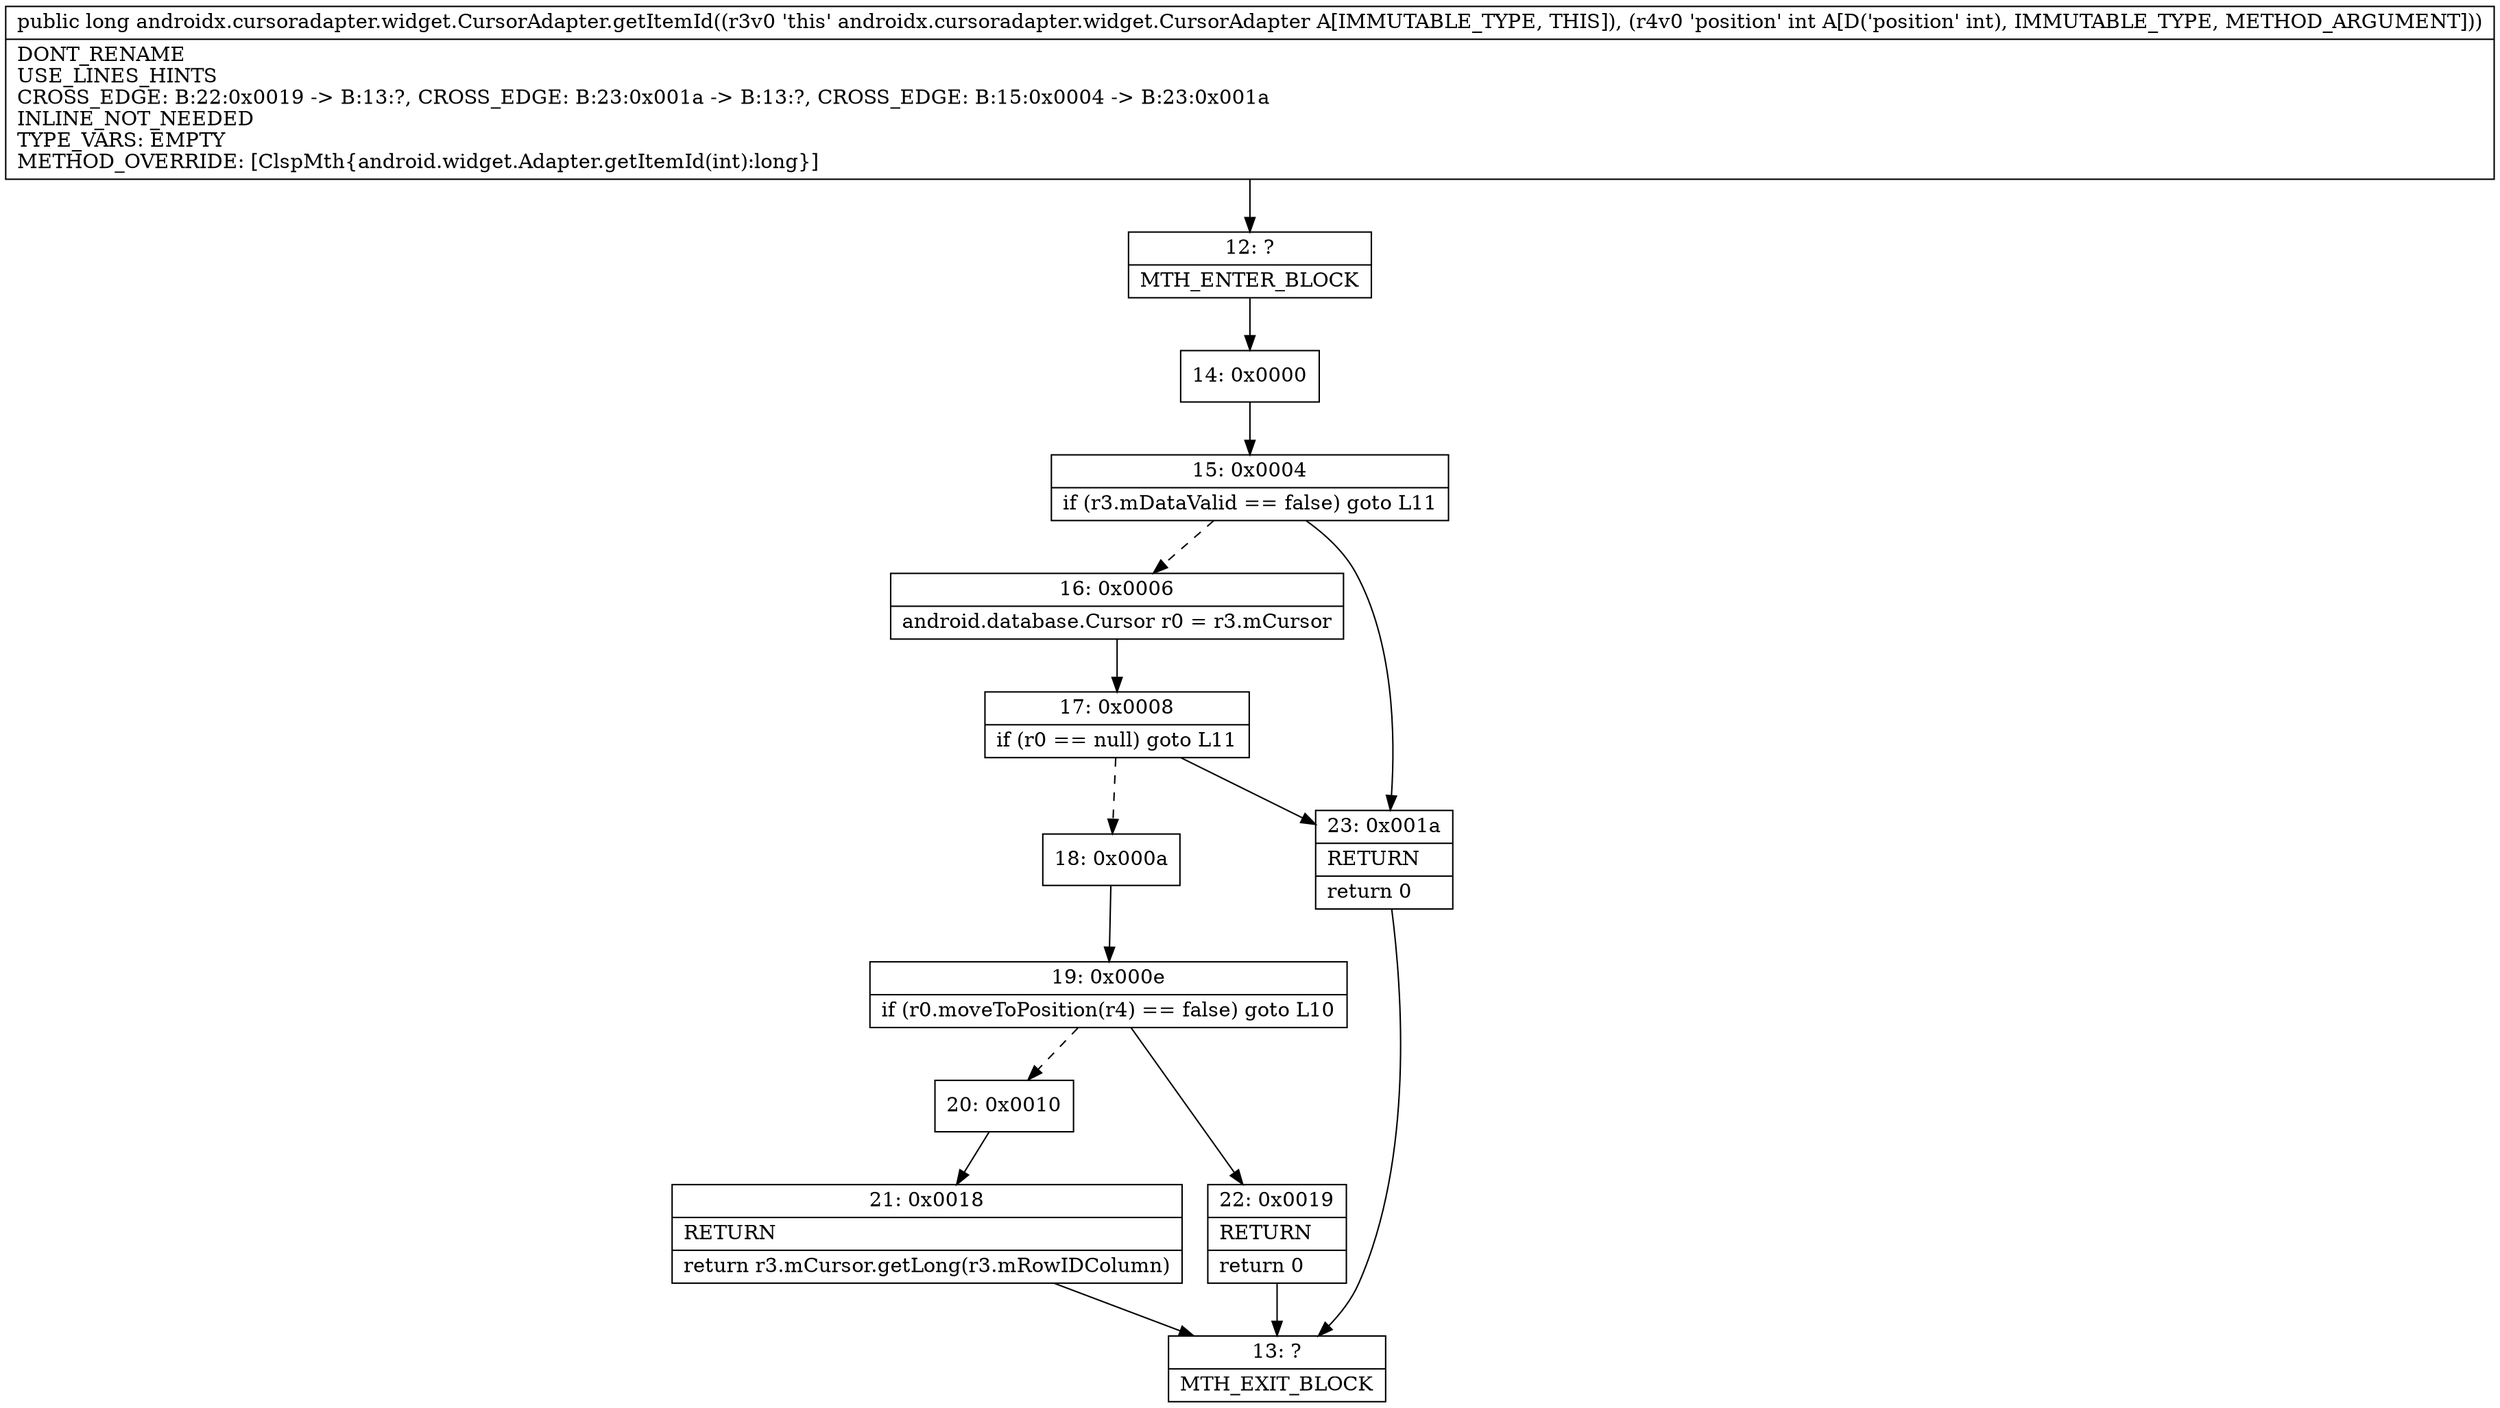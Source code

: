 digraph "CFG forandroidx.cursoradapter.widget.CursorAdapter.getItemId(I)J" {
Node_12 [shape=record,label="{12\:\ ?|MTH_ENTER_BLOCK\l}"];
Node_14 [shape=record,label="{14\:\ 0x0000}"];
Node_15 [shape=record,label="{15\:\ 0x0004|if (r3.mDataValid == false) goto L11\l}"];
Node_16 [shape=record,label="{16\:\ 0x0006|android.database.Cursor r0 = r3.mCursor\l}"];
Node_17 [shape=record,label="{17\:\ 0x0008|if (r0 == null) goto L11\l}"];
Node_18 [shape=record,label="{18\:\ 0x000a}"];
Node_19 [shape=record,label="{19\:\ 0x000e|if (r0.moveToPosition(r4) == false) goto L10\l}"];
Node_20 [shape=record,label="{20\:\ 0x0010}"];
Node_21 [shape=record,label="{21\:\ 0x0018|RETURN\l|return r3.mCursor.getLong(r3.mRowIDColumn)\l}"];
Node_13 [shape=record,label="{13\:\ ?|MTH_EXIT_BLOCK\l}"];
Node_22 [shape=record,label="{22\:\ 0x0019|RETURN\l|return 0\l}"];
Node_23 [shape=record,label="{23\:\ 0x001a|RETURN\l|return 0\l}"];
MethodNode[shape=record,label="{public long androidx.cursoradapter.widget.CursorAdapter.getItemId((r3v0 'this' androidx.cursoradapter.widget.CursorAdapter A[IMMUTABLE_TYPE, THIS]), (r4v0 'position' int A[D('position' int), IMMUTABLE_TYPE, METHOD_ARGUMENT]))  | DONT_RENAME\lUSE_LINES_HINTS\lCROSS_EDGE: B:22:0x0019 \-\> B:13:?, CROSS_EDGE: B:23:0x001a \-\> B:13:?, CROSS_EDGE: B:15:0x0004 \-\> B:23:0x001a\lINLINE_NOT_NEEDED\lTYPE_VARS: EMPTY\lMETHOD_OVERRIDE: [ClspMth\{android.widget.Adapter.getItemId(int):long\}]\l}"];
MethodNode -> Node_12;Node_12 -> Node_14;
Node_14 -> Node_15;
Node_15 -> Node_16[style=dashed];
Node_15 -> Node_23;
Node_16 -> Node_17;
Node_17 -> Node_18[style=dashed];
Node_17 -> Node_23;
Node_18 -> Node_19;
Node_19 -> Node_20[style=dashed];
Node_19 -> Node_22;
Node_20 -> Node_21;
Node_21 -> Node_13;
Node_22 -> Node_13;
Node_23 -> Node_13;
}

